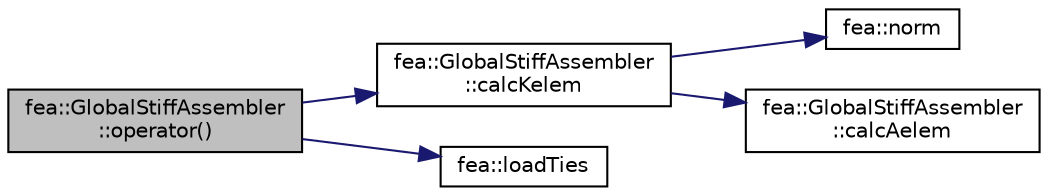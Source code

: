 digraph "fea::GlobalStiffAssembler::operator()"
{
  edge [fontname="Helvetica",fontsize="10",labelfontname="Helvetica",labelfontsize="10"];
  node [fontname="Helvetica",fontsize="10",shape=record];
  rankdir="LR";
  Node1 [label="fea::GlobalStiffAssembler\l::operator()",height=0.2,width=0.4,color="black", fillcolor="grey75", style="filled", fontcolor="black"];
  Node1 -> Node2 [color="midnightblue",fontsize="10",style="solid",fontname="Helvetica"];
  Node2 [label="fea::GlobalStiffAssembler\l::calcKelem",height=0.2,width=0.4,color="black", fillcolor="white", style="filled",URL="$classfea_1_1_global_stiff_assembler.html#aad75afc9ef363da11c60a9d84f190701",tooltip="Updates the elemental stiffness matrix for the ith element. "];
  Node2 -> Node3 [color="midnightblue",fontsize="10",style="solid",fontname="Helvetica"];
  Node3 [label="fea::norm",height=0.2,width=0.4,color="black", fillcolor="white", style="filled",URL="$namespacefea.html#a22c94233f560b36c5e782d6e73cebae3",tooltip="Calculates the distance between 2 nodes. "];
  Node2 -> Node4 [color="midnightblue",fontsize="10",style="solid",fontname="Helvetica"];
  Node4 [label="fea::GlobalStiffAssembler\l::calcAelem",height=0.2,width=0.4,color="black", fillcolor="white", style="filled",URL="$classfea_1_1_global_stiff_assembler.html#a9c403407b2a17700bec9de277ae717d8",tooltip="Updates the rotation and transposed rotation matrices. "];
  Node1 -> Node5 [color="midnightblue",fontsize="10",style="solid",fontname="Helvetica"];
  Node5 [label="fea::loadTies",height=0.2,width=0.4,color="black", fillcolor="white", style="filled",URL="$namespacefea.html#adb99d60a0e4eb10e55a7c52044efb6e3",tooltip="Loads any tie constraints into the set of triplets that will become the global stiffness matrix..."];
}
